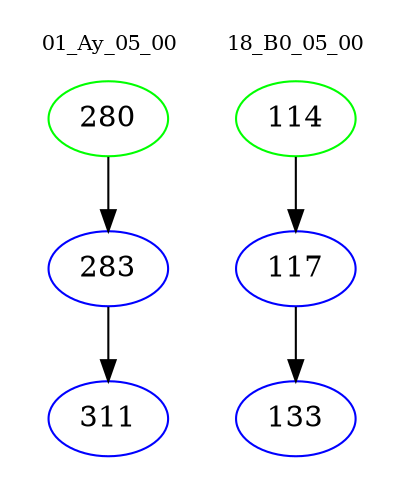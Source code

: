 digraph{
subgraph cluster_0 {
color = white
label = "01_Ay_05_00";
fontsize=10;
T0_280 [label="280", color="green"]
T0_280 -> T0_283 [color="black"]
T0_283 [label="283", color="blue"]
T0_283 -> T0_311 [color="black"]
T0_311 [label="311", color="blue"]
}
subgraph cluster_1 {
color = white
label = "18_B0_05_00";
fontsize=10;
T1_114 [label="114", color="green"]
T1_114 -> T1_117 [color="black"]
T1_117 [label="117", color="blue"]
T1_117 -> T1_133 [color="black"]
T1_133 [label="133", color="blue"]
}
}
